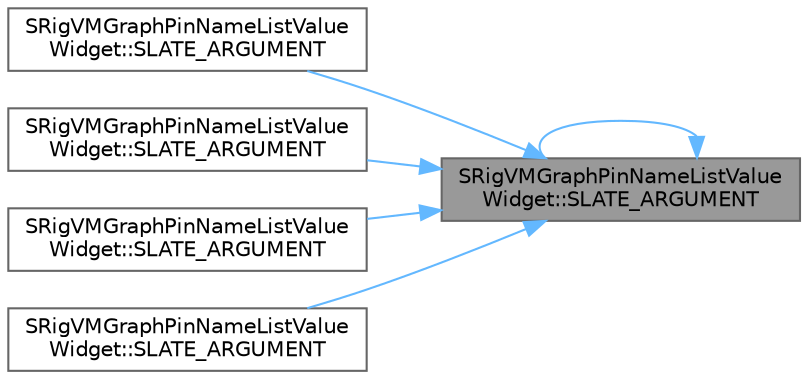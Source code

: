 digraph "SRigVMGraphPinNameListValueWidget::SLATE_ARGUMENT"
{
 // INTERACTIVE_SVG=YES
 // LATEX_PDF_SIZE
  bgcolor="transparent";
  edge [fontname=Helvetica,fontsize=10,labelfontname=Helvetica,labelfontsize=10];
  node [fontname=Helvetica,fontsize=10,shape=box,height=0.2,width=0.4];
  rankdir="RL";
  Node1 [id="Node000001",label="SRigVMGraphPinNameListValue\lWidget::SLATE_ARGUMENT",height=0.2,width=0.4,color="gray40", fillcolor="grey60", style="filled", fontcolor="black",tooltip=" "];
  Node1 -> Node2 [id="edge1_Node000001_Node000002",dir="back",color="steelblue1",style="solid",tooltip=" "];
  Node2 [id="Node000002",label="SRigVMGraphPinNameListValue\lWidget::SLATE_ARGUMENT",height=0.2,width=0.4,color="grey40", fillcolor="white", style="filled",URL="$d1/dd3/classSRigVMGraphPinNameListValueWidget.html#a9e26199073e905b8b1974114d8d3bbc5",tooltip="Construct the widget from a declaration."];
  Node1 -> Node3 [id="edge2_Node000001_Node000003",dir="back",color="steelblue1",style="solid",tooltip=" "];
  Node3 [id="Node000003",label="SRigVMGraphPinNameListValue\lWidget::SLATE_ARGUMENT",height=0.2,width=0.4,color="grey40", fillcolor="white", style="filled",URL="$d1/dd3/classSRigVMGraphPinNameListValueWidget.html#aa6e86d0204b5452762910118137d7e24",tooltip="When false, the down arrow is not generated and it is up to the API consumer to make their own visual..."];
  Node1 -> Node1 [id="edge3_Node000001_Node000001",dir="back",color="steelblue1",style="solid",tooltip=" "];
  Node1 -> Node4 [id="edge4_Node000001_Node000004",dir="back",color="steelblue1",style="solid",tooltip=" "];
  Node4 [id="Node000004",label="SRigVMGraphPinNameListValue\lWidget::SLATE_ARGUMENT",height=0.2,width=0.4,color="grey40", fillcolor="white", style="filled",URL="$d1/dd3/classSRigVMGraphPinNameListValueWidget.html#a723950766e7d74f45afe1ae44101cfad",tooltip="The max height of the combo box menu."];
  Node1 -> Node5 [id="edge5_Node000001_Node000005",dir="back",color="steelblue1",style="solid",tooltip=" "];
  Node5 [id="Node000005",label="SRigVMGraphPinNameListValue\lWidget::SLATE_ARGUMENT",height=0.2,width=0.4,color="grey40", fillcolor="white", style="filled",URL="$d1/dd3/classSRigVMGraphPinNameListValueWidget.html#a619d0d871d74ab4b8ab5242b84fafa38",tooltip="The custom scrollbar to use in the ListView."];
}
